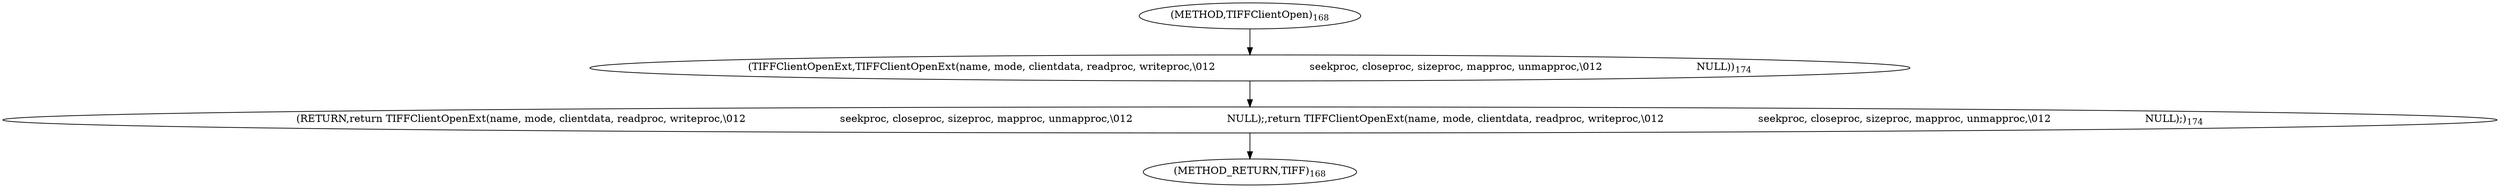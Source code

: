 digraph "TIFFClientOpen" {  
"325" [label = <(RETURN,return TIFFClientOpenExt(name, mode, clientdata, readproc, writeproc,\012                             seekproc, closeproc, sizeproc, mapproc, unmapproc,\012                             NULL);,return TIFFClientOpenExt(name, mode, clientdata, readproc, writeproc,\012                             seekproc, closeproc, sizeproc, mapproc, unmapproc,\012                             NULL);)<SUB>174</SUB>> ]
"326" [label = <(TIFFClientOpenExt,TIFFClientOpenExt(name, mode, clientdata, readproc, writeproc,\012                             seekproc, closeproc, sizeproc, mapproc, unmapproc,\012                             NULL))<SUB>174</SUB>> ]
"313" [label = <(METHOD,TIFFClientOpen)<SUB>168</SUB>> ]
"338" [label = <(METHOD_RETURN,TIFF)<SUB>168</SUB>> ]
  "325" -> "338" 
  "326" -> "325" 
  "313" -> "326" 
}
